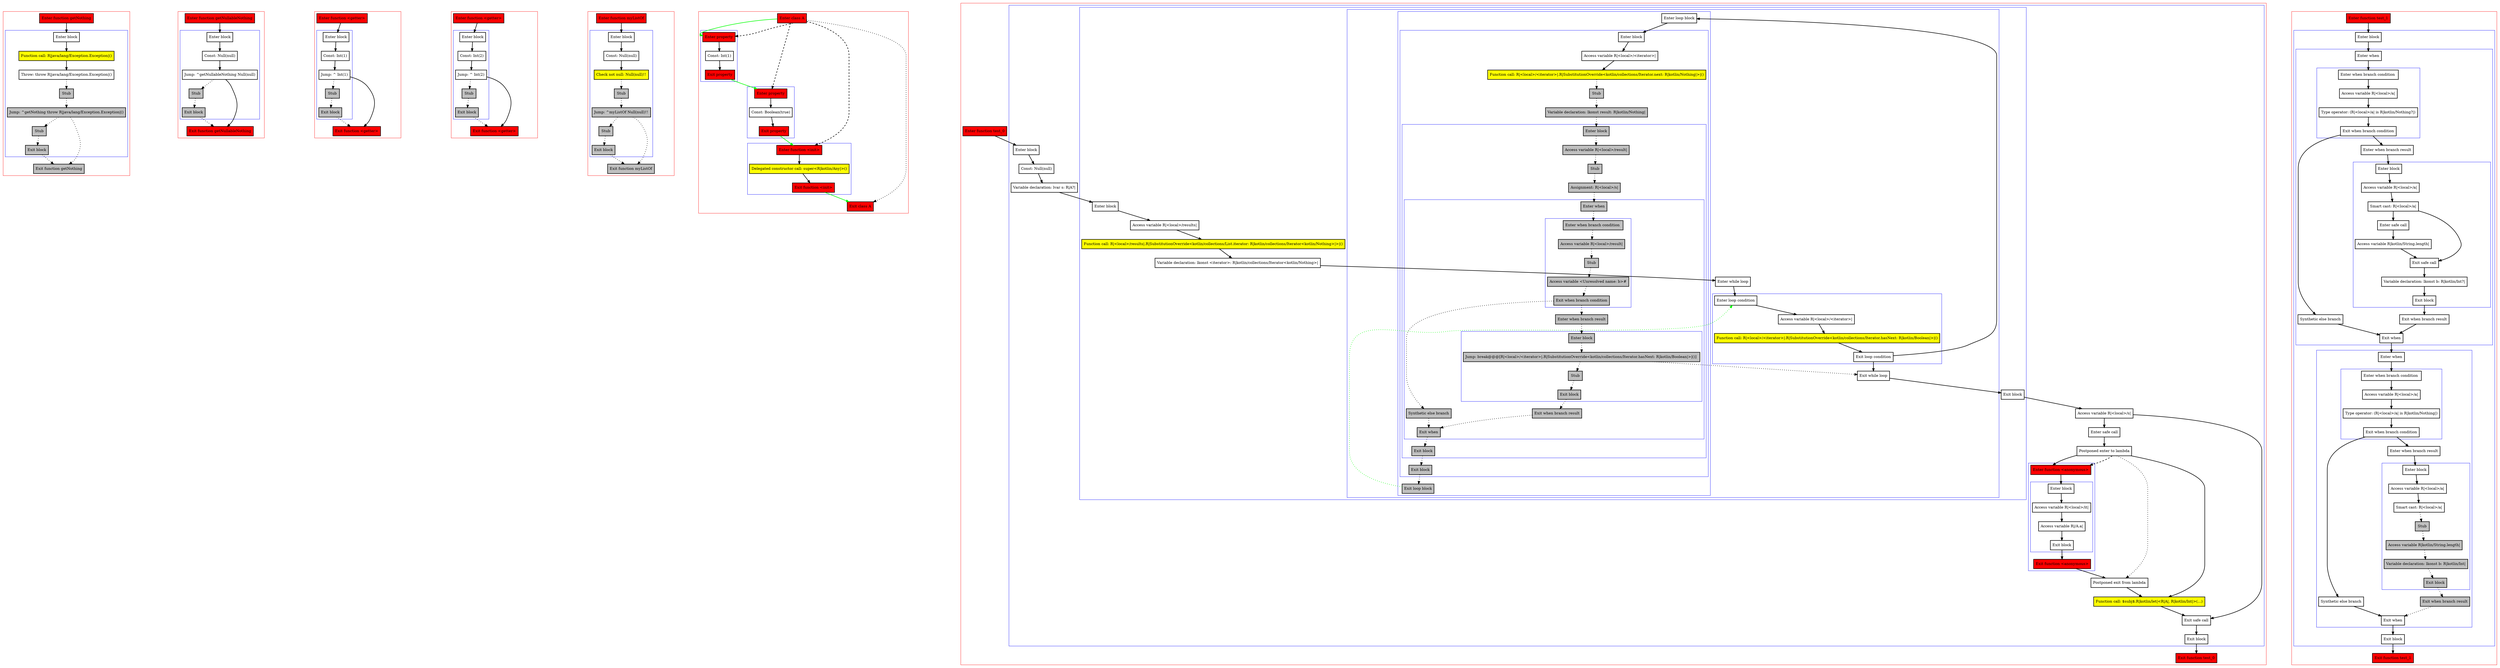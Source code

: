 digraph smartcastToNothing_kt {
    graph [nodesep=3]
    node [shape=box penwidth=2]
    edge [penwidth=2]

    subgraph cluster_0 {
        color=red
        0 [label="Enter function getNothing" style="filled" fillcolor=red];
        subgraph cluster_1 {
            color=blue
            1 [label="Enter block"];
            2 [label="Function call: R|java/lang/Exception.Exception|()" style="filled" fillcolor=yellow];
            3 [label="Throw: throw R|java/lang/Exception.Exception|()"];
            4 [label="Stub" style="filled" fillcolor=gray];
            5 [label="Jump: ^getNothing throw R|java/lang/Exception.Exception|()" style="filled" fillcolor=gray];
            6 [label="Stub" style="filled" fillcolor=gray];
            7 [label="Exit block" style="filled" fillcolor=gray];
        }
        8 [label="Exit function getNothing" style="filled" fillcolor=gray];
    }
    0 -> {1};
    1 -> {2};
    2 -> {3};
    3 -> {4} [style=dotted];
    4 -> {5} [style=dotted];
    5 -> {6 8} [style=dotted];
    6 -> {7} [style=dotted];
    7 -> {8} [style=dotted];

    subgraph cluster_2 {
        color=red
        9 [label="Enter function getNullableNothing" style="filled" fillcolor=red];
        subgraph cluster_3 {
            color=blue
            10 [label="Enter block"];
            11 [label="Const: Null(null)"];
            12 [label="Jump: ^getNullableNothing Null(null)"];
            13 [label="Stub" style="filled" fillcolor=gray];
            14 [label="Exit block" style="filled" fillcolor=gray];
        }
        15 [label="Exit function getNullableNothing" style="filled" fillcolor=red];
    }
    9 -> {10};
    10 -> {11};
    11 -> {12};
    12 -> {15};
    12 -> {13} [style=dotted];
    13 -> {14} [style=dotted];
    14 -> {15} [style=dotted];

    subgraph cluster_4 {
        color=red
        16 [label="Enter function <getter>" style="filled" fillcolor=red];
        subgraph cluster_5 {
            color=blue
            17 [label="Enter block"];
            18 [label="Const: Int(1)"];
            19 [label="Jump: ^ Int(1)"];
            20 [label="Stub" style="filled" fillcolor=gray];
            21 [label="Exit block" style="filled" fillcolor=gray];
        }
        22 [label="Exit function <getter>" style="filled" fillcolor=red];
    }
    16 -> {17};
    17 -> {18};
    18 -> {19};
    19 -> {22};
    19 -> {20} [style=dotted];
    20 -> {21} [style=dotted];
    21 -> {22} [style=dotted];

    subgraph cluster_6 {
        color=red
        23 [label="Enter function <getter>" style="filled" fillcolor=red];
        subgraph cluster_7 {
            color=blue
            24 [label="Enter block"];
            25 [label="Const: Int(2)"];
            26 [label="Jump: ^ Int(2)"];
            27 [label="Stub" style="filled" fillcolor=gray];
            28 [label="Exit block" style="filled" fillcolor=gray];
        }
        29 [label="Exit function <getter>" style="filled" fillcolor=red];
    }
    23 -> {24};
    24 -> {25};
    25 -> {26};
    26 -> {29};
    26 -> {27} [style=dotted];
    27 -> {28} [style=dotted];
    28 -> {29} [style=dotted];

    subgraph cluster_8 {
        color=red
        30 [label="Enter function myListOf" style="filled" fillcolor=red];
        subgraph cluster_9 {
            color=blue
            31 [label="Enter block"];
            32 [label="Const: Null(null)"];
            33 [label="Check not null: Null(null)!!" style="filled" fillcolor=yellow];
            34 [label="Stub" style="filled" fillcolor=gray];
            35 [label="Jump: ^myListOf Null(null)!!" style="filled" fillcolor=gray];
            36 [label="Stub" style="filled" fillcolor=gray];
            37 [label="Exit block" style="filled" fillcolor=gray];
        }
        38 [label="Exit function myListOf" style="filled" fillcolor=gray];
    }
    30 -> {31};
    31 -> {32};
    32 -> {33};
    33 -> {34} [style=dotted];
    34 -> {35} [style=dotted];
    35 -> {36 38} [style=dotted];
    36 -> {37} [style=dotted];
    37 -> {38} [style=dotted];

    subgraph cluster_10 {
        color=red
        39 [label="Enter class A" style="filled" fillcolor=red];
        subgraph cluster_11 {
            color=blue
            40 [label="Enter property" style="filled" fillcolor=red];
            41 [label="Const: Int(1)"];
            42 [label="Exit property" style="filled" fillcolor=red];
        }
        subgraph cluster_12 {
            color=blue
            43 [label="Enter property" style="filled" fillcolor=red];
            44 [label="Const: Boolean(true)"];
            45 [label="Exit property" style="filled" fillcolor=red];
        }
        subgraph cluster_13 {
            color=blue
            46 [label="Enter function <init>" style="filled" fillcolor=red];
            47 [label="Delegated constructor call: super<R|kotlin/Any|>()" style="filled" fillcolor=yellow];
            48 [label="Exit function <init>" style="filled" fillcolor=red];
        }
        49 [label="Exit class A" style="filled" fillcolor=red];
    }
    39 -> {40} [color=green];
    39 -> {49} [style=dotted];
    39 -> {40 43 46} [style=dashed];
    40 -> {41};
    41 -> {42};
    42 -> {43} [color=green];
    43 -> {44};
    44 -> {45};
    45 -> {46} [color=green];
    46 -> {47};
    47 -> {48};
    48 -> {49} [color=green];

    subgraph cluster_14 {
        color=red
        50 [label="Enter function test_0" style="filled" fillcolor=red];
        subgraph cluster_15 {
            color=blue
            51 [label="Enter block"];
            52 [label="Const: Null(null)"];
            53 [label="Variable declaration: lvar s: R|A?|"];
            subgraph cluster_16 {
                color=blue
                54 [label="Enter block"];
                55 [label="Access variable R|<local>/results|"];
                56 [label="Function call: R|<local>/results|.R|SubstitutionOverride<kotlin/collections/List.iterator: R|kotlin/collections/Iterator<kotlin/Nothing>|>|()" style="filled" fillcolor=yellow];
                57 [label="Variable declaration: lkonst <iterator>: R|kotlin/collections/Iterator<kotlin/Nothing>|"];
                subgraph cluster_17 {
                    color=blue
                    58 [label="Enter while loop"];
                    subgraph cluster_18 {
                        color=blue
                        59 [label="Enter loop condition"];
                        60 [label="Access variable R|<local>/<iterator>|"];
                        61 [label="Function call: R|<local>/<iterator>|.R|SubstitutionOverride<kotlin/collections/Iterator.hasNext: R|kotlin/Boolean|>|()" style="filled" fillcolor=yellow];
                        62 [label="Exit loop condition"];
                    }
                    subgraph cluster_19 {
                        color=blue
                        63 [label="Enter loop block"];
                        subgraph cluster_20 {
                            color=blue
                            64 [label="Enter block"];
                            65 [label="Access variable R|<local>/<iterator>|"];
                            66 [label="Function call: R|<local>/<iterator>|.R|SubstitutionOverride<kotlin/collections/Iterator.next: R|kotlin/Nothing|>|()" style="filled" fillcolor=yellow];
                            67 [label="Stub" style="filled" fillcolor=gray];
                            68 [label="Variable declaration: lkonst result: R|kotlin/Nothing|" style="filled" fillcolor=gray];
                            subgraph cluster_21 {
                                color=blue
                                69 [label="Enter block" style="filled" fillcolor=gray];
                                70 [label="Access variable R|<local>/result|" style="filled" fillcolor=gray];
                                71 [label="Stub" style="filled" fillcolor=gray];
                                72 [label="Assignment: R|<local>/s|" style="filled" fillcolor=gray];
                                subgraph cluster_22 {
                                    color=blue
                                    73 [label="Enter when" style="filled" fillcolor=gray];
                                    subgraph cluster_23 {
                                        color=blue
                                        74 [label="Enter when branch condition " style="filled" fillcolor=gray];
                                        75 [label="Access variable R|<local>/result|" style="filled" fillcolor=gray];
                                        76 [label="Stub" style="filled" fillcolor=gray];
                                        77 [label="Access variable <Unresolved name: b>#" style="filled" fillcolor=gray];
                                        78 [label="Exit when branch condition" style="filled" fillcolor=gray];
                                    }
                                    79 [label="Synthetic else branch" style="filled" fillcolor=gray];
                                    80 [label="Enter when branch result" style="filled" fillcolor=gray];
                                    subgraph cluster_24 {
                                        color=blue
                                        81 [label="Enter block" style="filled" fillcolor=gray];
                                        82 [label="Jump: break@@@[R|<local>/<iterator>|.R|SubstitutionOverride<kotlin/collections/Iterator.hasNext: R|kotlin/Boolean|>|()] " style="filled" fillcolor=gray];
                                        83 [label="Stub" style="filled" fillcolor=gray];
                                        84 [label="Exit block" style="filled" fillcolor=gray];
                                    }
                                    85 [label="Exit when branch result" style="filled" fillcolor=gray];
                                    86 [label="Exit when" style="filled" fillcolor=gray];
                                }
                                87 [label="Exit block" style="filled" fillcolor=gray];
                            }
                            88 [label="Exit block" style="filled" fillcolor=gray];
                        }
                        89 [label="Exit loop block" style="filled" fillcolor=gray];
                    }
                    90 [label="Exit while loop"];
                }
                91 [label="Exit block"];
            }
            92 [label="Access variable R|<local>/s|"];
            93 [label="Enter safe call"];
            94 [label="Postponed enter to lambda"];
            subgraph cluster_25 {
                color=blue
                95 [label="Enter function <anonymous>" style="filled" fillcolor=red];
                subgraph cluster_26 {
                    color=blue
                    96 [label="Enter block"];
                    97 [label="Access variable R|<local>/it|"];
                    98 [label="Access variable R|/A.a|"];
                    99 [label="Exit block"];
                }
                100 [label="Exit function <anonymous>" style="filled" fillcolor=red];
            }
            101 [label="Postponed exit from lambda"];
            102 [label="Function call: $subj$.R|kotlin/let|<R|A|, R|kotlin/Int|>(...)" style="filled" fillcolor=yellow];
            103 [label="Exit safe call"];
            104 [label="Exit block"];
        }
        105 [label="Exit function test_0" style="filled" fillcolor=red];
    }
    50 -> {51};
    51 -> {52};
    52 -> {53};
    53 -> {54};
    54 -> {55};
    55 -> {56};
    56 -> {57};
    57 -> {58};
    58 -> {59};
    59 -> {60};
    60 -> {61};
    61 -> {62};
    62 -> {63 90};
    63 -> {64};
    64 -> {65};
    65 -> {66};
    66 -> {67} [style=dotted];
    67 -> {68} [style=dotted];
    68 -> {69} [style=dotted];
    69 -> {70} [style=dotted];
    70 -> {71} [style=dotted];
    71 -> {72} [style=dotted];
    72 -> {73} [style=dotted];
    73 -> {74} [style=dotted];
    74 -> {75} [style=dotted];
    75 -> {76} [style=dotted];
    76 -> {77} [style=dotted];
    77 -> {78} [style=dotted];
    78 -> {79 80} [style=dotted];
    79 -> {86} [style=dotted];
    80 -> {81} [style=dotted];
    81 -> {82} [style=dotted];
    82 -> {83 90} [style=dotted];
    83 -> {84} [style=dotted];
    84 -> {85} [style=dotted];
    85 -> {86} [style=dotted];
    86 -> {87} [style=dotted];
    87 -> {88} [style=dotted];
    88 -> {89} [style=dotted];
    89 -> {59} [color=green style=dotted];
    90 -> {91};
    91 -> {92};
    92 -> {93 103};
    93 -> {94};
    94 -> {95 102};
    94 -> {101} [style=dotted];
    94 -> {95} [style=dashed];
    95 -> {96};
    96 -> {97};
    97 -> {98};
    98 -> {99};
    99 -> {100};
    100 -> {101};
    101 -> {102};
    102 -> {103};
    103 -> {104};
    104 -> {105};

    subgraph cluster_27 {
        color=red
        106 [label="Enter function test_1" style="filled" fillcolor=red];
        subgraph cluster_28 {
            color=blue
            107 [label="Enter block"];
            subgraph cluster_29 {
                color=blue
                108 [label="Enter when"];
                subgraph cluster_30 {
                    color=blue
                    109 [label="Enter when branch condition "];
                    110 [label="Access variable R|<local>/a|"];
                    111 [label="Type operator: (R|<local>/a| is R|kotlin/Nothing?|)"];
                    112 [label="Exit when branch condition"];
                }
                113 [label="Synthetic else branch"];
                114 [label="Enter when branch result"];
                subgraph cluster_31 {
                    color=blue
                    115 [label="Enter block"];
                    116 [label="Access variable R|<local>/a|"];
                    117 [label="Smart cast: R|<local>/a|"];
                    118 [label="Enter safe call"];
                    119 [label="Access variable R|kotlin/String.length|"];
                    120 [label="Exit safe call"];
                    121 [label="Variable declaration: lkonst b: R|kotlin/Int?|"];
                    122 [label="Exit block"];
                }
                123 [label="Exit when branch result"];
                124 [label="Exit when"];
            }
            subgraph cluster_32 {
                color=blue
                125 [label="Enter when"];
                subgraph cluster_33 {
                    color=blue
                    126 [label="Enter when branch condition "];
                    127 [label="Access variable R|<local>/a|"];
                    128 [label="Type operator: (R|<local>/a| is R|kotlin/Nothing|)"];
                    129 [label="Exit when branch condition"];
                }
                130 [label="Synthetic else branch"];
                131 [label="Enter when branch result"];
                subgraph cluster_34 {
                    color=blue
                    132 [label="Enter block"];
                    133 [label="Access variable R|<local>/a|"];
                    134 [label="Smart cast: R|<local>/a|"];
                    135 [label="Stub" style="filled" fillcolor=gray];
                    136 [label="Access variable R|kotlin/String.length|" style="filled" fillcolor=gray];
                    137 [label="Variable declaration: lkonst b: R|kotlin/Int|" style="filled" fillcolor=gray];
                    138 [label="Exit block" style="filled" fillcolor=gray];
                }
                139 [label="Exit when branch result" style="filled" fillcolor=gray];
                140 [label="Exit when"];
            }
            141 [label="Exit block"];
        }
        142 [label="Exit function test_1" style="filled" fillcolor=red];
    }
    106 -> {107};
    107 -> {108};
    108 -> {109};
    109 -> {110};
    110 -> {111};
    111 -> {112};
    112 -> {113 114};
    113 -> {124};
    114 -> {115};
    115 -> {116};
    116 -> {117};
    117 -> {118 120};
    118 -> {119};
    119 -> {120};
    120 -> {121};
    121 -> {122};
    122 -> {123};
    123 -> {124};
    124 -> {125};
    125 -> {126};
    126 -> {127};
    127 -> {128};
    128 -> {129};
    129 -> {130 131};
    130 -> {140};
    131 -> {132};
    132 -> {133};
    133 -> {134};
    134 -> {135} [style=dotted];
    135 -> {136} [style=dotted];
    136 -> {137} [style=dotted];
    137 -> {138} [style=dotted];
    138 -> {139} [style=dotted];
    139 -> {140} [style=dotted];
    140 -> {141};
    141 -> {142};

}
